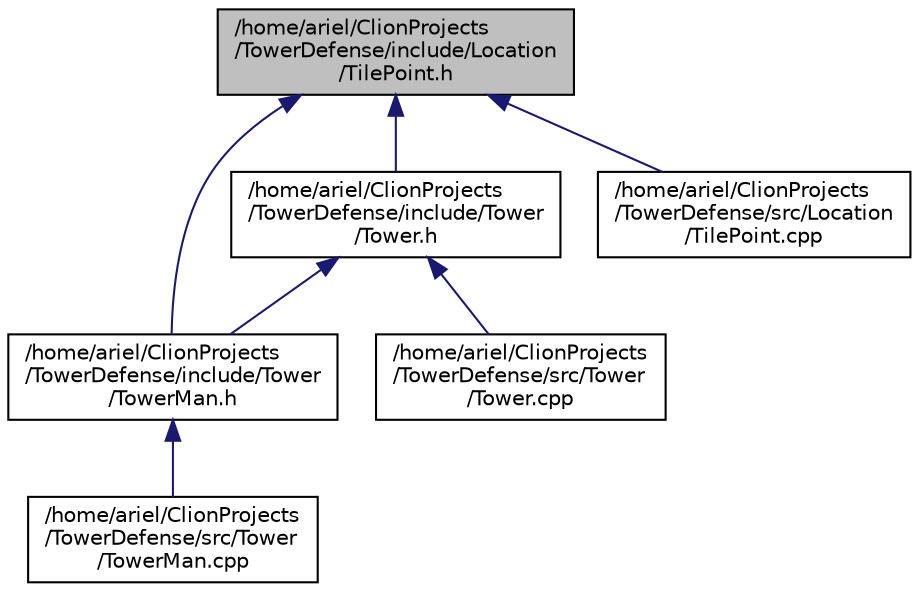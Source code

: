 digraph "/home/ariel/ClionProjects/TowerDefense/include/Location/TilePoint.h"
{
  edge [fontname="Helvetica",fontsize="10",labelfontname="Helvetica",labelfontsize="10"];
  node [fontname="Helvetica",fontsize="10",shape=record];
  Node1 [label="/home/ariel/ClionProjects\l/TowerDefense/include/Location\l/TilePoint.h",height=0.2,width=0.4,color="black", fillcolor="grey75", style="filled", fontcolor="black"];
  Node1 -> Node2 [dir="back",color="midnightblue",fontsize="10",style="solid",fontname="Helvetica"];
  Node2 [label="/home/ariel/ClionProjects\l/TowerDefense/include/Tower\l/Tower.h",height=0.2,width=0.4,color="black", fillcolor="white", style="filled",URL="$Tower_8h.html"];
  Node2 -> Node3 [dir="back",color="midnightblue",fontsize="10",style="solid",fontname="Helvetica"];
  Node3 [label="/home/ariel/ClionProjects\l/TowerDefense/include/Tower\l/TowerMan.h",height=0.2,width=0.4,color="black", fillcolor="white", style="filled",URL="$TowerMan_8h.html"];
  Node3 -> Node4 [dir="back",color="midnightblue",fontsize="10",style="solid",fontname="Helvetica"];
  Node4 [label="/home/ariel/ClionProjects\l/TowerDefense/src/Tower\l/TowerMan.cpp",height=0.2,width=0.4,color="black", fillcolor="white", style="filled",URL="$TowerMan_8cpp.html"];
  Node2 -> Node5 [dir="back",color="midnightblue",fontsize="10",style="solid",fontname="Helvetica"];
  Node5 [label="/home/ariel/ClionProjects\l/TowerDefense/src/Tower\l/Tower.cpp",height=0.2,width=0.4,color="black", fillcolor="white", style="filled",URL="$Tower_8cpp.html"];
  Node1 -> Node3 [dir="back",color="midnightblue",fontsize="10",style="solid",fontname="Helvetica"];
  Node1 -> Node6 [dir="back",color="midnightblue",fontsize="10",style="solid",fontname="Helvetica"];
  Node6 [label="/home/ariel/ClionProjects\l/TowerDefense/src/Location\l/TilePoint.cpp",height=0.2,width=0.4,color="black", fillcolor="white", style="filled",URL="$TilePoint_8cpp.html"];
}
